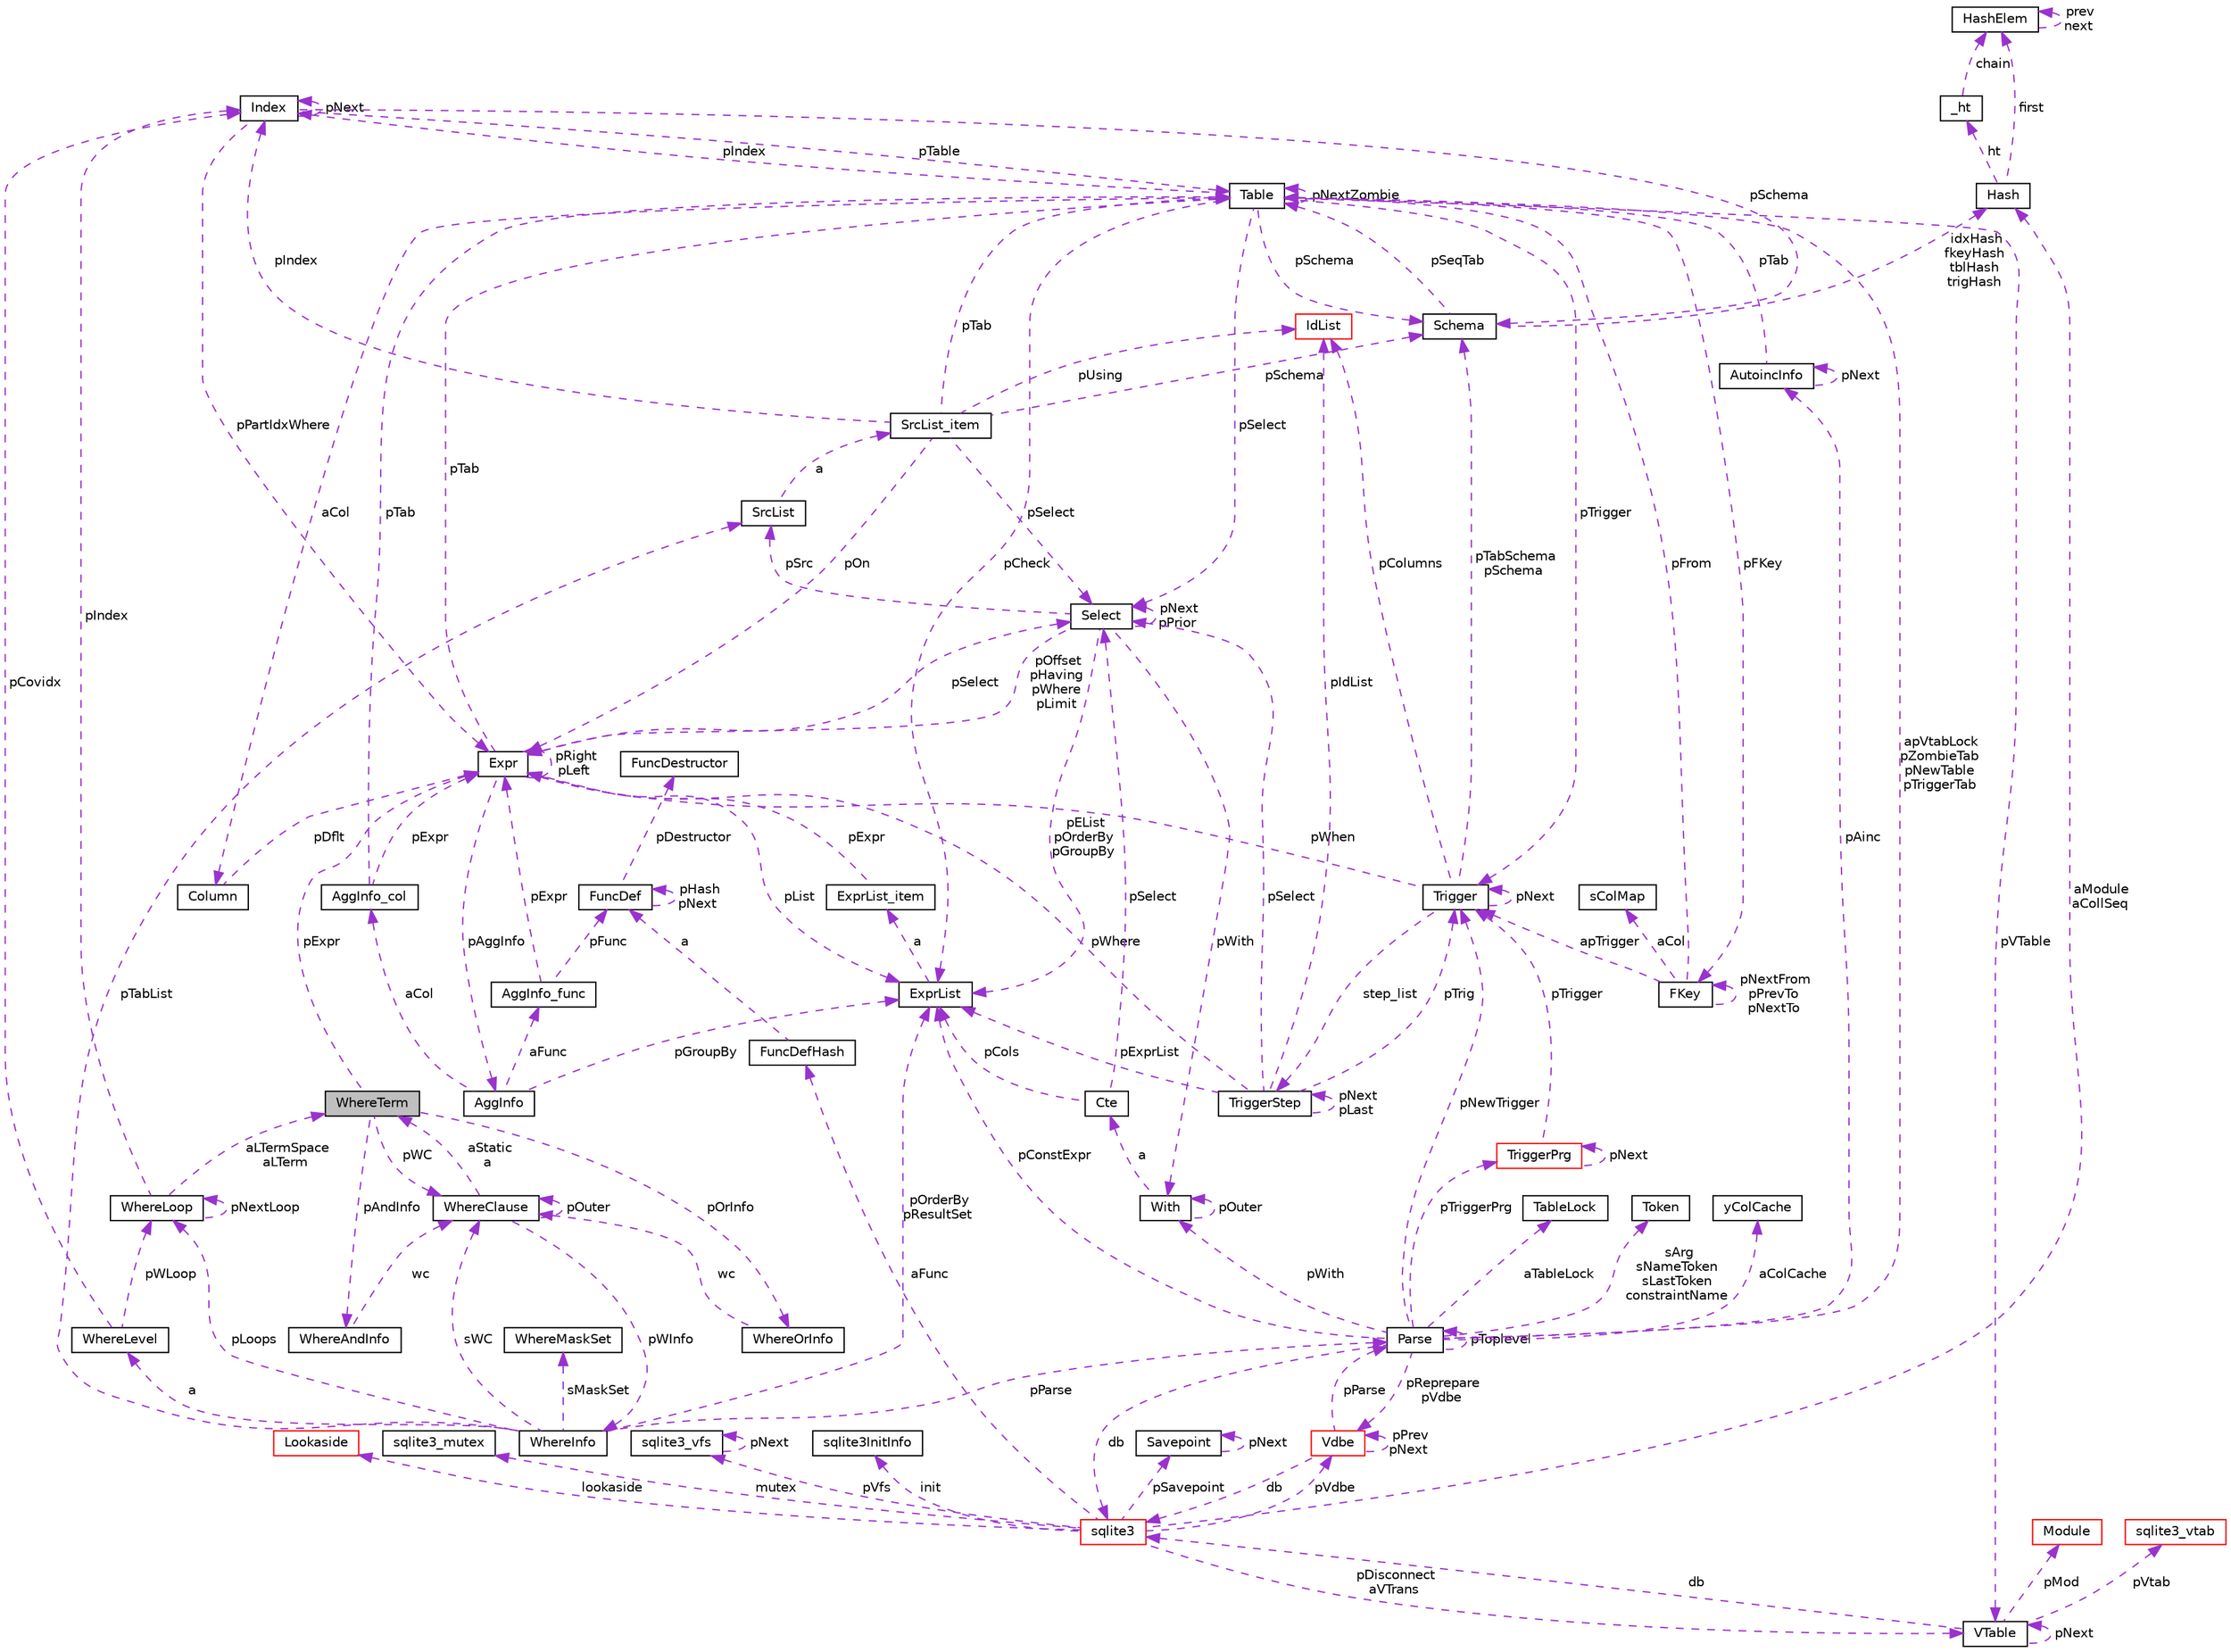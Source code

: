 digraph "WhereTerm"
{
  edge [fontname="Helvetica",fontsize="10",labelfontname="Helvetica",labelfontsize="10"];
  node [fontname="Helvetica",fontsize="10",shape=record];
  Node1 [label="WhereTerm",height=0.2,width=0.4,color="black", fillcolor="grey75", style="filled", fontcolor="black"];
  Node2 -> Node1 [dir="back",color="darkorchid3",fontsize="10",style="dashed",label=" pAndInfo" ,fontname="Helvetica"];
  Node2 [label="WhereAndInfo",height=0.2,width=0.4,color="black", fillcolor="white", style="filled",URL="$struct_where_and_info.html"];
  Node3 -> Node2 [dir="back",color="darkorchid3",fontsize="10",style="dashed",label=" wc" ,fontname="Helvetica"];
  Node3 [label="WhereClause",height=0.2,width=0.4,color="black", fillcolor="white", style="filled",URL="$struct_where_clause.html"];
  Node1 -> Node3 [dir="back",color="darkorchid3",fontsize="10",style="dashed",label=" aStatic\na" ,fontname="Helvetica"];
  Node4 -> Node3 [dir="back",color="darkorchid3",fontsize="10",style="dashed",label=" pWInfo" ,fontname="Helvetica"];
  Node4 [label="WhereInfo",height=0.2,width=0.4,color="black", fillcolor="white", style="filled",URL="$struct_where_info.html"];
  Node5 -> Node4 [dir="back",color="darkorchid3",fontsize="10",style="dashed",label=" pLoops" ,fontname="Helvetica"];
  Node5 [label="WhereLoop",height=0.2,width=0.4,color="black", fillcolor="white", style="filled",URL="$struct_where_loop.html"];
  Node5 -> Node5 [dir="back",color="darkorchid3",fontsize="10",style="dashed",label=" pNextLoop" ,fontname="Helvetica"];
  Node1 -> Node5 [dir="back",color="darkorchid3",fontsize="10",style="dashed",label=" aLTermSpace\naLTerm" ,fontname="Helvetica"];
  Node6 -> Node5 [dir="back",color="darkorchid3",fontsize="10",style="dashed",label=" pIndex" ,fontname="Helvetica"];
  Node6 [label="Index",height=0.2,width=0.4,color="black", fillcolor="white", style="filled",URL="$struct_index.html"];
  Node7 -> Node6 [dir="back",color="darkorchid3",fontsize="10",style="dashed",label=" pSchema" ,fontname="Helvetica"];
  Node7 [label="Schema",height=0.2,width=0.4,color="black", fillcolor="white", style="filled",URL="$struct_schema.html"];
  Node8 -> Node7 [dir="back",color="darkorchid3",fontsize="10",style="dashed",label=" pSeqTab" ,fontname="Helvetica"];
  Node8 [label="Table",height=0.2,width=0.4,color="black", fillcolor="white", style="filled",URL="$struct_table.html"];
  Node7 -> Node8 [dir="back",color="darkorchid3",fontsize="10",style="dashed",label=" pSchema" ,fontname="Helvetica"];
  Node9 -> Node8 [dir="back",color="darkorchid3",fontsize="10",style="dashed",label=" aCol" ,fontname="Helvetica"];
  Node9 [label="Column",height=0.2,width=0.4,color="black", fillcolor="white", style="filled",URL="$struct_column.html"];
  Node10 -> Node9 [dir="back",color="darkorchid3",fontsize="10",style="dashed",label=" pDflt" ,fontname="Helvetica"];
  Node10 [label="Expr",height=0.2,width=0.4,color="black", fillcolor="white", style="filled",URL="$struct_expr.html"];
  Node11 -> Node10 [dir="back",color="darkorchid3",fontsize="10",style="dashed",label=" pAggInfo" ,fontname="Helvetica"];
  Node11 [label="AggInfo",height=0.2,width=0.4,color="black", fillcolor="white", style="filled",URL="$struct_agg_info.html"];
  Node12 -> Node11 [dir="back",color="darkorchid3",fontsize="10",style="dashed",label=" aCol" ,fontname="Helvetica"];
  Node12 [label="AggInfo_col",height=0.2,width=0.4,color="black", fillcolor="white", style="filled",URL="$struct_agg_info_1_1_agg_info__col.html"];
  Node10 -> Node12 [dir="back",color="darkorchid3",fontsize="10",style="dashed",label=" pExpr" ,fontname="Helvetica"];
  Node8 -> Node12 [dir="back",color="darkorchid3",fontsize="10",style="dashed",label=" pTab" ,fontname="Helvetica"];
  Node13 -> Node11 [dir="back",color="darkorchid3",fontsize="10",style="dashed",label=" aFunc" ,fontname="Helvetica"];
  Node13 [label="AggInfo_func",height=0.2,width=0.4,color="black", fillcolor="white", style="filled",URL="$struct_agg_info_1_1_agg_info__func.html"];
  Node10 -> Node13 [dir="back",color="darkorchid3",fontsize="10",style="dashed",label=" pExpr" ,fontname="Helvetica"];
  Node14 -> Node13 [dir="back",color="darkorchid3",fontsize="10",style="dashed",label=" pFunc" ,fontname="Helvetica"];
  Node14 [label="FuncDef",height=0.2,width=0.4,color="black", fillcolor="white", style="filled",URL="$struct_func_def.html"];
  Node15 -> Node14 [dir="back",color="darkorchid3",fontsize="10",style="dashed",label=" pDestructor" ,fontname="Helvetica"];
  Node15 [label="FuncDestructor",height=0.2,width=0.4,color="black", fillcolor="white", style="filled",URL="$struct_func_destructor.html"];
  Node14 -> Node14 [dir="back",color="darkorchid3",fontsize="10",style="dashed",label=" pHash\npNext" ,fontname="Helvetica"];
  Node16 -> Node11 [dir="back",color="darkorchid3",fontsize="10",style="dashed",label=" pGroupBy" ,fontname="Helvetica"];
  Node16 [label="ExprList",height=0.2,width=0.4,color="black", fillcolor="white", style="filled",URL="$struct_expr_list.html"];
  Node17 -> Node16 [dir="back",color="darkorchid3",fontsize="10",style="dashed",label=" a" ,fontname="Helvetica"];
  Node17 [label="ExprList_item",height=0.2,width=0.4,color="black", fillcolor="white", style="filled",URL="$struct_expr_list_1_1_expr_list__item.html"];
  Node10 -> Node17 [dir="back",color="darkorchid3",fontsize="10",style="dashed",label=" pExpr" ,fontname="Helvetica"];
  Node10 -> Node10 [dir="back",color="darkorchid3",fontsize="10",style="dashed",label=" pRight\npLeft" ,fontname="Helvetica"];
  Node8 -> Node10 [dir="back",color="darkorchid3",fontsize="10",style="dashed",label=" pTab" ,fontname="Helvetica"];
  Node18 -> Node10 [dir="back",color="darkorchid3",fontsize="10",style="dashed",label=" pSelect" ,fontname="Helvetica"];
  Node18 [label="Select",height=0.2,width=0.4,color="black", fillcolor="white", style="filled",URL="$struct_select.html"];
  Node10 -> Node18 [dir="back",color="darkorchid3",fontsize="10",style="dashed",label=" pOffset\npHaving\npWhere\npLimit" ,fontname="Helvetica"];
  Node19 -> Node18 [dir="back",color="darkorchid3",fontsize="10",style="dashed",label=" pWith" ,fontname="Helvetica"];
  Node19 [label="With",height=0.2,width=0.4,color="black", fillcolor="white", style="filled",URL="$struct_with.html"];
  Node20 -> Node19 [dir="back",color="darkorchid3",fontsize="10",style="dashed",label=" a" ,fontname="Helvetica"];
  Node20 [label="Cte",height=0.2,width=0.4,color="black", fillcolor="white", style="filled",URL="$struct_with_1_1_cte.html"];
  Node18 -> Node20 [dir="back",color="darkorchid3",fontsize="10",style="dashed",label=" pSelect" ,fontname="Helvetica"];
  Node16 -> Node20 [dir="back",color="darkorchid3",fontsize="10",style="dashed",label=" pCols" ,fontname="Helvetica"];
  Node19 -> Node19 [dir="back",color="darkorchid3",fontsize="10",style="dashed",label=" pOuter" ,fontname="Helvetica"];
  Node18 -> Node18 [dir="back",color="darkorchid3",fontsize="10",style="dashed",label=" pNext\npPrior" ,fontname="Helvetica"];
  Node21 -> Node18 [dir="back",color="darkorchid3",fontsize="10",style="dashed",label=" pSrc" ,fontname="Helvetica"];
  Node21 [label="SrcList",height=0.2,width=0.4,color="black", fillcolor="white", style="filled",URL="$struct_src_list.html"];
  Node22 -> Node21 [dir="back",color="darkorchid3",fontsize="10",style="dashed",label=" a" ,fontname="Helvetica"];
  Node22 [label="SrcList_item",height=0.2,width=0.4,color="black", fillcolor="white", style="filled",URL="$struct_src_list_1_1_src_list__item.html"];
  Node7 -> Node22 [dir="back",color="darkorchid3",fontsize="10",style="dashed",label=" pSchema" ,fontname="Helvetica"];
  Node10 -> Node22 [dir="back",color="darkorchid3",fontsize="10",style="dashed",label=" pOn" ,fontname="Helvetica"];
  Node23 -> Node22 [dir="back",color="darkorchid3",fontsize="10",style="dashed",label=" pUsing" ,fontname="Helvetica"];
  Node23 [label="IdList",height=0.2,width=0.4,color="red", fillcolor="white", style="filled",URL="$struct_id_list.html"];
  Node8 -> Node22 [dir="back",color="darkorchid3",fontsize="10",style="dashed",label=" pTab" ,fontname="Helvetica"];
  Node18 -> Node22 [dir="back",color="darkorchid3",fontsize="10",style="dashed",label=" pSelect" ,fontname="Helvetica"];
  Node6 -> Node22 [dir="back",color="darkorchid3",fontsize="10",style="dashed",label=" pIndex" ,fontname="Helvetica"];
  Node16 -> Node18 [dir="back",color="darkorchid3",fontsize="10",style="dashed",label=" pEList\npOrderBy\npGroupBy" ,fontname="Helvetica"];
  Node16 -> Node10 [dir="back",color="darkorchid3",fontsize="10",style="dashed",label=" pList" ,fontname="Helvetica"];
  Node24 -> Node8 [dir="back",color="darkorchid3",fontsize="10",style="dashed",label=" pFKey" ,fontname="Helvetica"];
  Node24 [label="FKey",height=0.2,width=0.4,color="black", fillcolor="white", style="filled",URL="$struct_f_key.html"];
  Node25 -> Node24 [dir="back",color="darkorchid3",fontsize="10",style="dashed",label=" aCol" ,fontname="Helvetica"];
  Node25 [label="sColMap",height=0.2,width=0.4,color="black", fillcolor="white", style="filled",URL="$struct_f_key_1_1s_col_map.html"];
  Node24 -> Node24 [dir="back",color="darkorchid3",fontsize="10",style="dashed",label=" pNextFrom\npPrevTo\npNextTo" ,fontname="Helvetica"];
  Node8 -> Node24 [dir="back",color="darkorchid3",fontsize="10",style="dashed",label=" pFrom" ,fontname="Helvetica"];
  Node26 -> Node24 [dir="back",color="darkorchid3",fontsize="10",style="dashed",label=" apTrigger" ,fontname="Helvetica"];
  Node26 [label="Trigger",height=0.2,width=0.4,color="black", fillcolor="white", style="filled",URL="$struct_trigger.html"];
  Node27 -> Node26 [dir="back",color="darkorchid3",fontsize="10",style="dashed",label=" step_list" ,fontname="Helvetica"];
  Node27 [label="TriggerStep",height=0.2,width=0.4,color="black", fillcolor="white", style="filled",URL="$struct_trigger_step.html"];
  Node27 -> Node27 [dir="back",color="darkorchid3",fontsize="10",style="dashed",label=" pNext\npLast" ,fontname="Helvetica"];
  Node10 -> Node27 [dir="back",color="darkorchid3",fontsize="10",style="dashed",label=" pWhere" ,fontname="Helvetica"];
  Node23 -> Node27 [dir="back",color="darkorchid3",fontsize="10",style="dashed",label=" pIdList" ,fontname="Helvetica"];
  Node18 -> Node27 [dir="back",color="darkorchid3",fontsize="10",style="dashed",label=" pSelect" ,fontname="Helvetica"];
  Node26 -> Node27 [dir="back",color="darkorchid3",fontsize="10",style="dashed",label=" pTrig" ,fontname="Helvetica"];
  Node16 -> Node27 [dir="back",color="darkorchid3",fontsize="10",style="dashed",label=" pExprList" ,fontname="Helvetica"];
  Node7 -> Node26 [dir="back",color="darkorchid3",fontsize="10",style="dashed",label=" pTabSchema\npSchema" ,fontname="Helvetica"];
  Node10 -> Node26 [dir="back",color="darkorchid3",fontsize="10",style="dashed",label=" pWhen" ,fontname="Helvetica"];
  Node23 -> Node26 [dir="back",color="darkorchid3",fontsize="10",style="dashed",label=" pColumns" ,fontname="Helvetica"];
  Node26 -> Node26 [dir="back",color="darkorchid3",fontsize="10",style="dashed",label=" pNext" ,fontname="Helvetica"];
  Node28 -> Node8 [dir="back",color="darkorchid3",fontsize="10",style="dashed",label=" pVTable" ,fontname="Helvetica"];
  Node28 [label="VTable",height=0.2,width=0.4,color="black", fillcolor="white", style="filled",URL="$struct_v_table.html"];
  Node29 -> Node28 [dir="back",color="darkorchid3",fontsize="10",style="dashed",label=" db" ,fontname="Helvetica"];
  Node29 [label="sqlite3",height=0.2,width=0.4,color="red", fillcolor="white", style="filled",URL="$structsqlite3.html"];
  Node30 -> Node29 [dir="back",color="darkorchid3",fontsize="10",style="dashed",label=" pVdbe" ,fontname="Helvetica"];
  Node30 [label="Vdbe",height=0.2,width=0.4,color="red", fillcolor="white", style="filled",URL="$struct_vdbe.html"];
  Node30 -> Node30 [dir="back",color="darkorchid3",fontsize="10",style="dashed",label=" pPrev\npNext" ,fontname="Helvetica"];
  Node29 -> Node30 [dir="back",color="darkorchid3",fontsize="10",style="dashed",label=" db" ,fontname="Helvetica"];
  Node31 -> Node30 [dir="back",color="darkorchid3",fontsize="10",style="dashed",label=" pParse" ,fontname="Helvetica"];
  Node31 [label="Parse",height=0.2,width=0.4,color="black", fillcolor="white", style="filled",URL="$struct_parse.html"];
  Node30 -> Node31 [dir="back",color="darkorchid3",fontsize="10",style="dashed",label=" pReprepare\npVdbe" ,fontname="Helvetica"];
  Node29 -> Node31 [dir="back",color="darkorchid3",fontsize="10",style="dashed",label=" db" ,fontname="Helvetica"];
  Node32 -> Node31 [dir="back",color="darkorchid3",fontsize="10",style="dashed",label=" aTableLock" ,fontname="Helvetica"];
  Node32 [label="TableLock",height=0.2,width=0.4,color="black", fillcolor="white", style="filled",URL="$struct_table_lock.html"];
  Node33 -> Node31 [dir="back",color="darkorchid3",fontsize="10",style="dashed",label=" sArg\nsNameToken\nsLastToken\nconstraintName" ,fontname="Helvetica"];
  Node33 [label="Token",height=0.2,width=0.4,color="black", fillcolor="white", style="filled",URL="$struct_token.html"];
  Node19 -> Node31 [dir="back",color="darkorchid3",fontsize="10",style="dashed",label=" pWith" ,fontname="Helvetica"];
  Node34 -> Node31 [dir="back",color="darkorchid3",fontsize="10",style="dashed",label=" aColCache" ,fontname="Helvetica"];
  Node34 [label="yColCache",height=0.2,width=0.4,color="black", fillcolor="white", style="filled",URL="$struct_parse_1_1y_col_cache.html"];
  Node8 -> Node31 [dir="back",color="darkorchid3",fontsize="10",style="dashed",label=" apVtabLock\npZombieTab\npNewTable\npTriggerTab" ,fontname="Helvetica"];
  Node26 -> Node31 [dir="back",color="darkorchid3",fontsize="10",style="dashed",label=" pNewTrigger" ,fontname="Helvetica"];
  Node35 -> Node31 [dir="back",color="darkorchid3",fontsize="10",style="dashed",label=" pTriggerPrg" ,fontname="Helvetica"];
  Node35 [label="TriggerPrg",height=0.2,width=0.4,color="red", fillcolor="white", style="filled",URL="$struct_trigger_prg.html"];
  Node26 -> Node35 [dir="back",color="darkorchid3",fontsize="10",style="dashed",label=" pTrigger" ,fontname="Helvetica"];
  Node35 -> Node35 [dir="back",color="darkorchid3",fontsize="10",style="dashed",label=" pNext" ,fontname="Helvetica"];
  Node36 -> Node31 [dir="back",color="darkorchid3",fontsize="10",style="dashed",label=" pAinc" ,fontname="Helvetica"];
  Node36 [label="AutoincInfo",height=0.2,width=0.4,color="black", fillcolor="white", style="filled",URL="$struct_autoinc_info.html"];
  Node8 -> Node36 [dir="back",color="darkorchid3",fontsize="10",style="dashed",label=" pTab" ,fontname="Helvetica"];
  Node36 -> Node36 [dir="back",color="darkorchid3",fontsize="10",style="dashed",label=" pNext" ,fontname="Helvetica"];
  Node16 -> Node31 [dir="back",color="darkorchid3",fontsize="10",style="dashed",label=" pConstExpr" ,fontname="Helvetica"];
  Node31 -> Node31 [dir="back",color="darkorchid3",fontsize="10",style="dashed",label=" pToplevel" ,fontname="Helvetica"];
  Node37 -> Node29 [dir="back",color="darkorchid3",fontsize="10",style="dashed",label=" pSavepoint" ,fontname="Helvetica"];
  Node37 [label="Savepoint",height=0.2,width=0.4,color="black", fillcolor="white", style="filled",URL="$struct_savepoint.html"];
  Node37 -> Node37 [dir="back",color="darkorchid3",fontsize="10",style="dashed",label=" pNext" ,fontname="Helvetica"];
  Node38 -> Node29 [dir="back",color="darkorchid3",fontsize="10",style="dashed",label=" aFunc" ,fontname="Helvetica"];
  Node38 [label="FuncDefHash",height=0.2,width=0.4,color="black", fillcolor="white", style="filled",URL="$struct_func_def_hash.html"];
  Node14 -> Node38 [dir="back",color="darkorchid3",fontsize="10",style="dashed",label=" a" ,fontname="Helvetica"];
  Node39 -> Node29 [dir="back",color="darkorchid3",fontsize="10",style="dashed",label=" lookaside" ,fontname="Helvetica"];
  Node39 [label="Lookaside",height=0.2,width=0.4,color="red", fillcolor="white", style="filled",URL="$struct_lookaside.html"];
  Node40 -> Node29 [dir="back",color="darkorchid3",fontsize="10",style="dashed",label=" mutex" ,fontname="Helvetica"];
  Node40 [label="sqlite3_mutex",height=0.2,width=0.4,color="black", fillcolor="white", style="filled",URL="$structsqlite3__mutex.html"];
  Node41 -> Node29 [dir="back",color="darkorchid3",fontsize="10",style="dashed",label=" pVfs" ,fontname="Helvetica"];
  Node41 [label="sqlite3_vfs",height=0.2,width=0.4,color="black", fillcolor="white", style="filled",URL="$structsqlite3__vfs.html"];
  Node41 -> Node41 [dir="back",color="darkorchid3",fontsize="10",style="dashed",label=" pNext" ,fontname="Helvetica"];
  Node42 -> Node29 [dir="back",color="darkorchid3",fontsize="10",style="dashed",label=" init" ,fontname="Helvetica"];
  Node42 [label="sqlite3InitInfo",height=0.2,width=0.4,color="black", fillcolor="white", style="filled",URL="$structsqlite3_1_1sqlite3_init_info.html"];
  Node28 -> Node29 [dir="back",color="darkorchid3",fontsize="10",style="dashed",label=" pDisconnect\naVTrans" ,fontname="Helvetica"];
  Node43 -> Node29 [dir="back",color="darkorchid3",fontsize="10",style="dashed",label=" aModule\naCollSeq" ,fontname="Helvetica"];
  Node43 [label="Hash",height=0.2,width=0.4,color="black", fillcolor="white", style="filled",URL="$struct_hash.html"];
  Node44 -> Node43 [dir="back",color="darkorchid3",fontsize="10",style="dashed",label=" ht" ,fontname="Helvetica"];
  Node44 [label="_ht",height=0.2,width=0.4,color="black", fillcolor="white", style="filled",URL="$struct_hash_1_1__ht.html"];
  Node45 -> Node44 [dir="back",color="darkorchid3",fontsize="10",style="dashed",label=" chain" ,fontname="Helvetica"];
  Node45 [label="HashElem",height=0.2,width=0.4,color="black", fillcolor="white", style="filled",URL="$struct_hash_elem.html"];
  Node45 -> Node45 [dir="back",color="darkorchid3",fontsize="10",style="dashed",label=" prev\nnext" ,fontname="Helvetica"];
  Node45 -> Node43 [dir="back",color="darkorchid3",fontsize="10",style="dashed",label=" first" ,fontname="Helvetica"];
  Node28 -> Node28 [dir="back",color="darkorchid3",fontsize="10",style="dashed",label=" pNext" ,fontname="Helvetica"];
  Node46 -> Node28 [dir="back",color="darkorchid3",fontsize="10",style="dashed",label=" pMod" ,fontname="Helvetica"];
  Node46 [label="Module",height=0.2,width=0.4,color="red", fillcolor="white", style="filled",URL="$struct_module.html"];
  Node47 -> Node28 [dir="back",color="darkorchid3",fontsize="10",style="dashed",label=" pVtab" ,fontname="Helvetica"];
  Node47 [label="sqlite3_vtab",height=0.2,width=0.4,color="red", fillcolor="white", style="filled",URL="$structsqlite3__vtab.html"];
  Node8 -> Node8 [dir="back",color="darkorchid3",fontsize="10",style="dashed",label=" pNextZombie" ,fontname="Helvetica"];
  Node26 -> Node8 [dir="back",color="darkorchid3",fontsize="10",style="dashed",label=" pTrigger" ,fontname="Helvetica"];
  Node18 -> Node8 [dir="back",color="darkorchid3",fontsize="10",style="dashed",label=" pSelect" ,fontname="Helvetica"];
  Node16 -> Node8 [dir="back",color="darkorchid3",fontsize="10",style="dashed",label=" pCheck" ,fontname="Helvetica"];
  Node6 -> Node8 [dir="back",color="darkorchid3",fontsize="10",style="dashed",label=" pIndex" ,fontname="Helvetica"];
  Node43 -> Node7 [dir="back",color="darkorchid3",fontsize="10",style="dashed",label=" idxHash\nfkeyHash\ntblHash\ntrigHash" ,fontname="Helvetica"];
  Node10 -> Node6 [dir="back",color="darkorchid3",fontsize="10",style="dashed",label=" pPartIdxWhere" ,fontname="Helvetica"];
  Node8 -> Node6 [dir="back",color="darkorchid3",fontsize="10",style="dashed",label=" pTable" ,fontname="Helvetica"];
  Node6 -> Node6 [dir="back",color="darkorchid3",fontsize="10",style="dashed",label=" pNext" ,fontname="Helvetica"];
  Node3 -> Node4 [dir="back",color="darkorchid3",fontsize="10",style="dashed",label=" sWC" ,fontname="Helvetica"];
  Node48 -> Node4 [dir="back",color="darkorchid3",fontsize="10",style="dashed",label=" a" ,fontname="Helvetica"];
  Node48 [label="WhereLevel",height=0.2,width=0.4,color="black", fillcolor="white", style="filled",URL="$struct_where_level.html"];
  Node5 -> Node48 [dir="back",color="darkorchid3",fontsize="10",style="dashed",label=" pWLoop" ,fontname="Helvetica"];
  Node6 -> Node48 [dir="back",color="darkorchid3",fontsize="10",style="dashed",label=" pCovidx" ,fontname="Helvetica"];
  Node49 -> Node4 [dir="back",color="darkorchid3",fontsize="10",style="dashed",label=" sMaskSet" ,fontname="Helvetica"];
  Node49 [label="WhereMaskSet",height=0.2,width=0.4,color="black", fillcolor="white", style="filled",URL="$struct_where_mask_set.html"];
  Node21 -> Node4 [dir="back",color="darkorchid3",fontsize="10",style="dashed",label=" pTabList" ,fontname="Helvetica"];
  Node16 -> Node4 [dir="back",color="darkorchid3",fontsize="10",style="dashed",label=" pOrderBy\npResultSet" ,fontname="Helvetica"];
  Node31 -> Node4 [dir="back",color="darkorchid3",fontsize="10",style="dashed",label=" pParse" ,fontname="Helvetica"];
  Node3 -> Node3 [dir="back",color="darkorchid3",fontsize="10",style="dashed",label=" pOuter" ,fontname="Helvetica"];
  Node50 -> Node1 [dir="back",color="darkorchid3",fontsize="10",style="dashed",label=" pOrInfo" ,fontname="Helvetica"];
  Node50 [label="WhereOrInfo",height=0.2,width=0.4,color="black", fillcolor="white", style="filled",URL="$struct_where_or_info.html"];
  Node3 -> Node50 [dir="back",color="darkorchid3",fontsize="10",style="dashed",label=" wc" ,fontname="Helvetica"];
  Node10 -> Node1 [dir="back",color="darkorchid3",fontsize="10",style="dashed",label=" pExpr" ,fontname="Helvetica"];
  Node3 -> Node1 [dir="back",color="darkorchid3",fontsize="10",style="dashed",label=" pWC" ,fontname="Helvetica"];
}
